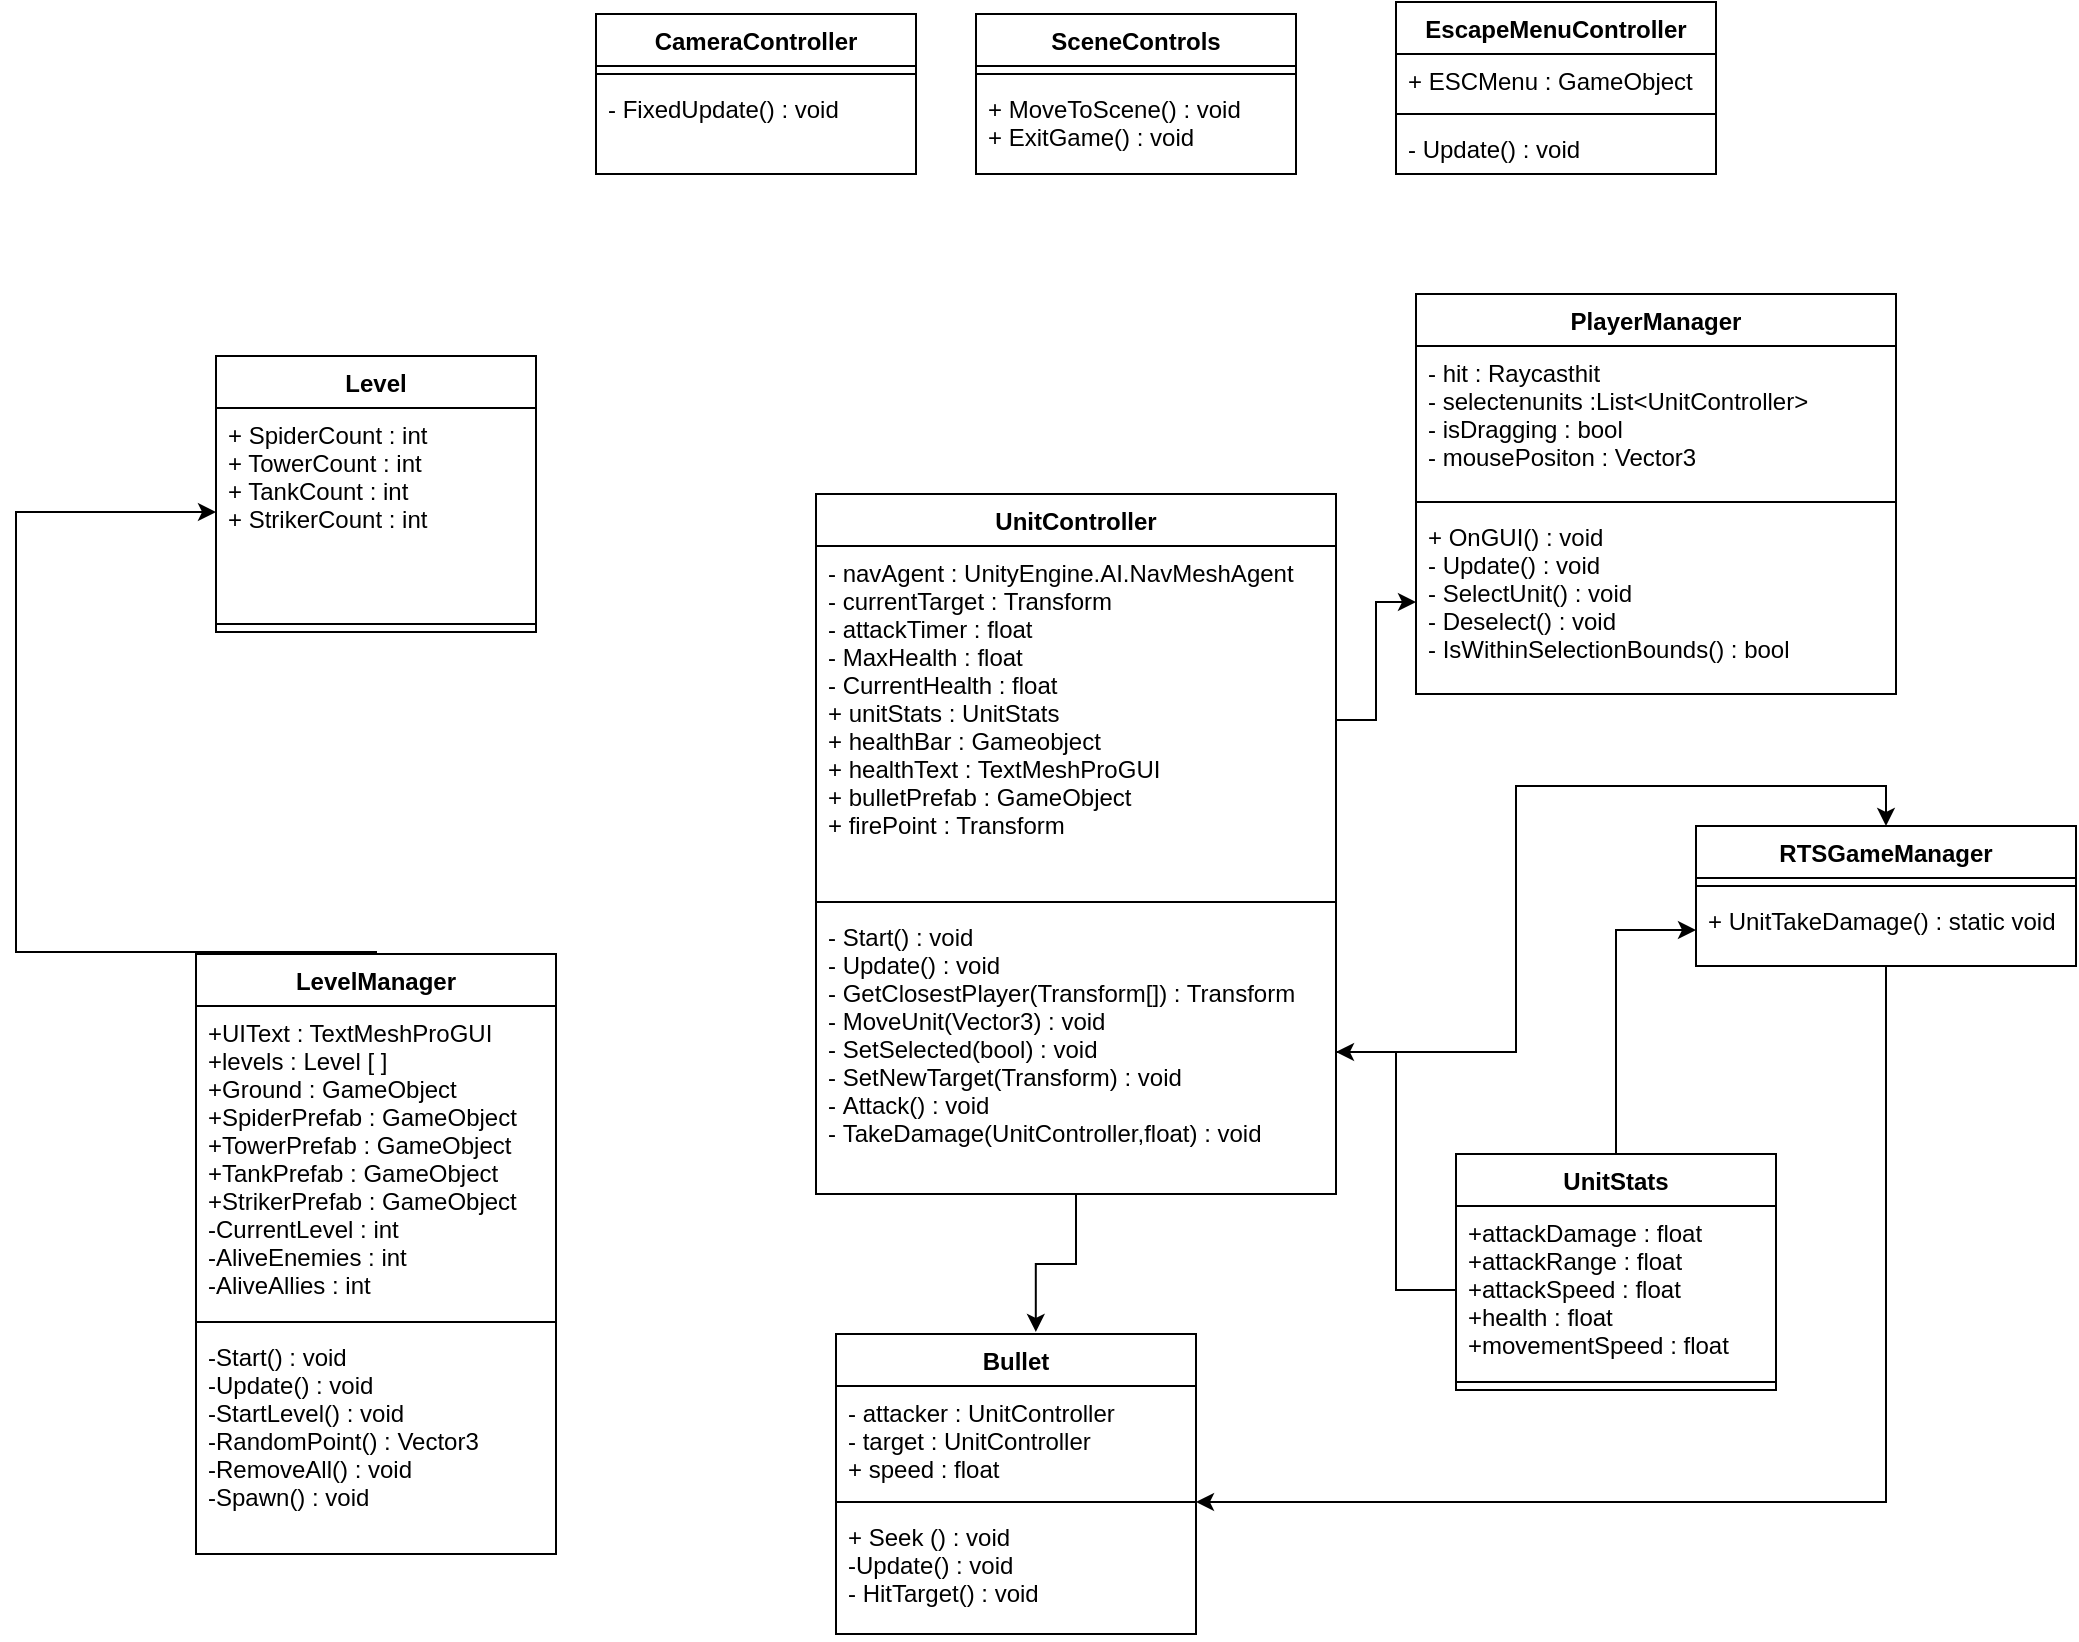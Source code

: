<mxfile version="20.8.11" type="device"><diagram name="Sayfa -1" id="c5UPmsclTZD5ku62SQfi"><mxGraphModel dx="2372" dy="2051" grid="1" gridSize="10" guides="1" tooltips="1" connect="1" arrows="1" fold="1" page="1" pageScale="1" pageWidth="827" pageHeight="1169" math="0" shadow="0"><root><mxCell id="0"/><mxCell id="1" parent="0"/><mxCell id="LcBGlef-0FX2UCfzlPh6-5" value="Bullet&#10;" style="swimlane;fontStyle=1;align=center;verticalAlign=top;childLayout=stackLayout;horizontal=1;startSize=26;horizontalStack=0;resizeParent=1;resizeParentMax=0;resizeLast=0;collapsible=1;marginBottom=0;" vertex="1" parent="1"><mxGeometry x="220" y="300" width="180" height="150" as="geometry"/></mxCell><mxCell id="LcBGlef-0FX2UCfzlPh6-6" value="- attacker : UnitController&#10;- target : UnitController&#10;+ speed : float&#10;" style="text;strokeColor=none;fillColor=none;align=left;verticalAlign=top;spacingLeft=4;spacingRight=4;overflow=hidden;rotatable=0;points=[[0,0.5],[1,0.5]];portConstraint=eastwest;" vertex="1" parent="LcBGlef-0FX2UCfzlPh6-5"><mxGeometry y="26" width="180" height="54" as="geometry"/></mxCell><mxCell id="LcBGlef-0FX2UCfzlPh6-7" value="" style="line;strokeWidth=1;fillColor=none;align=left;verticalAlign=middle;spacingTop=-1;spacingLeft=3;spacingRight=3;rotatable=0;labelPosition=right;points=[];portConstraint=eastwest;strokeColor=inherit;" vertex="1" parent="LcBGlef-0FX2UCfzlPh6-5"><mxGeometry y="80" width="180" height="8" as="geometry"/></mxCell><mxCell id="LcBGlef-0FX2UCfzlPh6-8" value="+ Seek () : void&#10;-Update() : void&#10;- HitTarget() : void" style="text;strokeColor=none;fillColor=none;align=left;verticalAlign=top;spacingLeft=4;spacingRight=4;overflow=hidden;rotatable=0;points=[[0,0.5],[1,0.5]];portConstraint=eastwest;" vertex="1" parent="LcBGlef-0FX2UCfzlPh6-5"><mxGeometry y="88" width="180" height="62" as="geometry"/></mxCell><mxCell id="LcBGlef-0FX2UCfzlPh6-24" value="" style="edgeStyle=orthogonalEdgeStyle;rounded=0;orthogonalLoop=1;jettySize=auto;html=1;entryX=0.555;entryY=-0.007;entryDx=0;entryDy=0;entryPerimeter=0;" edge="1" parent="1" source="LcBGlef-0FX2UCfzlPh6-20" target="LcBGlef-0FX2UCfzlPh6-5"><mxGeometry relative="1" as="geometry"/></mxCell><mxCell id="LcBGlef-0FX2UCfzlPh6-20" value="UnitController" style="swimlane;fontStyle=1;align=center;verticalAlign=top;childLayout=stackLayout;horizontal=1;startSize=26;horizontalStack=0;resizeParent=1;resizeParentMax=0;resizeLast=0;collapsible=1;marginBottom=0;" vertex="1" parent="1"><mxGeometry x="210" y="-120" width="260" height="350" as="geometry"/></mxCell><mxCell id="LcBGlef-0FX2UCfzlPh6-21" value="- navAgent : UnityEngine.AI.NavMeshAgent&#10;- currentTarget : Transform&#10;- attackTimer : float&#10;- MaxHealth : float&#10;- CurrentHealth : float&#10;+ unitStats : UnitStats &#10;+ healthBar : Gameobject&#10;+ healthText : TextMeshProGUI&#10;+ bulletPrefab : GameObject&#10;+ firePoint : Transform" style="text;strokeColor=none;fillColor=none;align=left;verticalAlign=top;spacingLeft=4;spacingRight=4;overflow=hidden;rotatable=0;points=[[0,0.5],[1,0.5]];portConstraint=eastwest;" vertex="1" parent="LcBGlef-0FX2UCfzlPh6-20"><mxGeometry y="26" width="260" height="174" as="geometry"/></mxCell><mxCell id="LcBGlef-0FX2UCfzlPh6-22" value="" style="line;strokeWidth=1;fillColor=none;align=left;verticalAlign=middle;spacingTop=-1;spacingLeft=3;spacingRight=3;rotatable=0;labelPosition=right;points=[];portConstraint=eastwest;strokeColor=inherit;" vertex="1" parent="LcBGlef-0FX2UCfzlPh6-20"><mxGeometry y="200" width="260" height="8" as="geometry"/></mxCell><mxCell id="LcBGlef-0FX2UCfzlPh6-23" value="- Start() : void&#10;- Update() : void&#10;- GetClosestPlayer(Transform[]) : Transform&#10;- MoveUnit(Vector3) : void&#10;- SetSelected(bool) : void&#10;- SetNewTarget(Transform) : void&#10;- Attack() : void&#10;- TakeDamage(UnitController,float) : void" style="text;strokeColor=none;fillColor=none;align=left;verticalAlign=top;spacingLeft=4;spacingRight=4;overflow=hidden;rotatable=0;points=[[0,0.5],[1,0.5]];portConstraint=eastwest;" vertex="1" parent="LcBGlef-0FX2UCfzlPh6-20"><mxGeometry y="208" width="260" height="142" as="geometry"/></mxCell><mxCell id="LcBGlef-0FX2UCfzlPh6-25" value="PlayerManager" style="swimlane;fontStyle=1;align=center;verticalAlign=top;childLayout=stackLayout;horizontal=1;startSize=26;horizontalStack=0;resizeParent=1;resizeParentMax=0;resizeLast=0;collapsible=1;marginBottom=0;" vertex="1" parent="1"><mxGeometry x="510" y="-220" width="240" height="200" as="geometry"/></mxCell><mxCell id="LcBGlef-0FX2UCfzlPh6-26" value="- hit : Raycasthit&#10;- selectenunits :List&lt;UnitController&gt;&#10;- isDragging : bool &#10;- mousePositon : Vector3&#10;" style="text;strokeColor=none;fillColor=none;align=left;verticalAlign=top;spacingLeft=4;spacingRight=4;overflow=hidden;rotatable=0;points=[[0,0.5],[1,0.5]];portConstraint=eastwest;" vertex="1" parent="LcBGlef-0FX2UCfzlPh6-25"><mxGeometry y="26" width="240" height="74" as="geometry"/></mxCell><mxCell id="LcBGlef-0FX2UCfzlPh6-27" value="" style="line;strokeWidth=1;fillColor=none;align=left;verticalAlign=middle;spacingTop=-1;spacingLeft=3;spacingRight=3;rotatable=0;labelPosition=right;points=[];portConstraint=eastwest;strokeColor=inherit;" vertex="1" parent="LcBGlef-0FX2UCfzlPh6-25"><mxGeometry y="100" width="240" height="8" as="geometry"/></mxCell><mxCell id="LcBGlef-0FX2UCfzlPh6-28" value="+ OnGUI() : void&#10;- Update() : void &#10;- SelectUnit() : void&#10;- Deselect() : void&#10;- IsWithinSelectionBounds() : bool" style="text;strokeColor=none;fillColor=none;align=left;verticalAlign=top;spacingLeft=4;spacingRight=4;overflow=hidden;rotatable=0;points=[[0,0.5],[1,0.5]];portConstraint=eastwest;" vertex="1" parent="LcBGlef-0FX2UCfzlPh6-25"><mxGeometry y="108" width="240" height="92" as="geometry"/></mxCell><mxCell id="LcBGlef-0FX2UCfzlPh6-36" value="" style="edgeStyle=orthogonalEdgeStyle;rounded=0;orthogonalLoop=1;jettySize=auto;html=1;" edge="1" parent="1" source="LcBGlef-0FX2UCfzlPh6-31" target="LcBGlef-0FX2UCfzlPh6-7"><mxGeometry relative="1" as="geometry"/></mxCell><mxCell id="LcBGlef-0FX2UCfzlPh6-31" value="RTSGameManager" style="swimlane;fontStyle=1;align=center;verticalAlign=top;childLayout=stackLayout;horizontal=1;startSize=26;horizontalStack=0;resizeParent=1;resizeParentMax=0;resizeLast=0;collapsible=1;marginBottom=0;" vertex="1" parent="1"><mxGeometry x="650" y="46" width="190" height="70" as="geometry"/></mxCell><mxCell id="LcBGlef-0FX2UCfzlPh6-33" value="" style="line;strokeWidth=1;fillColor=none;align=left;verticalAlign=middle;spacingTop=-1;spacingLeft=3;spacingRight=3;rotatable=0;labelPosition=right;points=[];portConstraint=eastwest;strokeColor=inherit;" vertex="1" parent="LcBGlef-0FX2UCfzlPh6-31"><mxGeometry y="26" width="190" height="8" as="geometry"/></mxCell><mxCell id="LcBGlef-0FX2UCfzlPh6-34" value="+ UnitTakeDamage() : static void" style="text;strokeColor=none;fillColor=none;align=left;verticalAlign=top;spacingLeft=4;spacingRight=4;overflow=hidden;rotatable=0;points=[[0,0.5],[1,0.5]];portConstraint=eastwest;" vertex="1" parent="LcBGlef-0FX2UCfzlPh6-31"><mxGeometry y="34" width="190" height="36" as="geometry"/></mxCell><mxCell id="LcBGlef-0FX2UCfzlPh6-37" value="" style="edgeStyle=orthogonalEdgeStyle;rounded=0;orthogonalLoop=1;jettySize=auto;html=1;" edge="1" parent="1" source="LcBGlef-0FX2UCfzlPh6-21" target="LcBGlef-0FX2UCfzlPh6-28"><mxGeometry relative="1" as="geometry"/></mxCell><mxCell id="LcBGlef-0FX2UCfzlPh6-39" style="edgeStyle=orthogonalEdgeStyle;rounded=0;orthogonalLoop=1;jettySize=auto;html=1;exitX=1;exitY=0.5;exitDx=0;exitDy=0;entryX=0.5;entryY=0;entryDx=0;entryDy=0;" edge="1" parent="1" source="LcBGlef-0FX2UCfzlPh6-23" target="LcBGlef-0FX2UCfzlPh6-31"><mxGeometry relative="1" as="geometry"/></mxCell><mxCell id="LcBGlef-0FX2UCfzlPh6-41" value="CameraController" style="swimlane;fontStyle=1;align=center;verticalAlign=top;childLayout=stackLayout;horizontal=1;startSize=26;horizontalStack=0;resizeParent=1;resizeParentMax=0;resizeLast=0;collapsible=1;marginBottom=0;" vertex="1" parent="1"><mxGeometry x="100" y="-360" width="160" height="80" as="geometry"/></mxCell><mxCell id="LcBGlef-0FX2UCfzlPh6-43" value="" style="line;strokeWidth=1;fillColor=none;align=left;verticalAlign=middle;spacingTop=-1;spacingLeft=3;spacingRight=3;rotatable=0;labelPosition=right;points=[];portConstraint=eastwest;strokeColor=inherit;" vertex="1" parent="LcBGlef-0FX2UCfzlPh6-41"><mxGeometry y="26" width="160" height="8" as="geometry"/></mxCell><mxCell id="LcBGlef-0FX2UCfzlPh6-44" value="- FixedUpdate() : void" style="text;strokeColor=none;fillColor=none;align=left;verticalAlign=top;spacingLeft=4;spacingRight=4;overflow=hidden;rotatable=0;points=[[0,0.5],[1,0.5]];portConstraint=eastwest;" vertex="1" parent="LcBGlef-0FX2UCfzlPh6-41"><mxGeometry y="34" width="160" height="46" as="geometry"/></mxCell><mxCell id="LcBGlef-0FX2UCfzlPh6-45" value="EscapeMenuController" style="swimlane;fontStyle=1;align=center;verticalAlign=top;childLayout=stackLayout;horizontal=1;startSize=26;horizontalStack=0;resizeParent=1;resizeParentMax=0;resizeLast=0;collapsible=1;marginBottom=0;" vertex="1" parent="1"><mxGeometry x="500" y="-366" width="160" height="86" as="geometry"/></mxCell><mxCell id="LcBGlef-0FX2UCfzlPh6-46" value="+ ESCMenu : GameObject" style="text;strokeColor=none;fillColor=none;align=left;verticalAlign=top;spacingLeft=4;spacingRight=4;overflow=hidden;rotatable=0;points=[[0,0.5],[1,0.5]];portConstraint=eastwest;" vertex="1" parent="LcBGlef-0FX2UCfzlPh6-45"><mxGeometry y="26" width="160" height="26" as="geometry"/></mxCell><mxCell id="LcBGlef-0FX2UCfzlPh6-47" value="" style="line;strokeWidth=1;fillColor=none;align=left;verticalAlign=middle;spacingTop=-1;spacingLeft=3;spacingRight=3;rotatable=0;labelPosition=right;points=[];portConstraint=eastwest;strokeColor=inherit;" vertex="1" parent="LcBGlef-0FX2UCfzlPh6-45"><mxGeometry y="52" width="160" height="8" as="geometry"/></mxCell><mxCell id="LcBGlef-0FX2UCfzlPh6-48" value="- Update() : void&#10;" style="text;strokeColor=none;fillColor=none;align=left;verticalAlign=top;spacingLeft=4;spacingRight=4;overflow=hidden;rotatable=0;points=[[0,0.5],[1,0.5]];portConstraint=eastwest;" vertex="1" parent="LcBGlef-0FX2UCfzlPh6-45"><mxGeometry y="60" width="160" height="26" as="geometry"/></mxCell><mxCell id="LcBGlef-0FX2UCfzlPh6-49" value="Level&#10;" style="swimlane;fontStyle=1;align=center;verticalAlign=top;childLayout=stackLayout;horizontal=1;startSize=26;horizontalStack=0;resizeParent=1;resizeParentMax=0;resizeLast=0;collapsible=1;marginBottom=0;" vertex="1" parent="1"><mxGeometry x="-90" y="-189" width="160" height="138" as="geometry"/></mxCell><mxCell id="LcBGlef-0FX2UCfzlPh6-50" value="+ SpiderCount : int&#10;+ TowerCount : int &#10;+ TankCount : int&#10;+ StrikerCount : int" style="text;strokeColor=none;fillColor=none;align=left;verticalAlign=top;spacingLeft=4;spacingRight=4;overflow=hidden;rotatable=0;points=[[0,0.5],[1,0.5]];portConstraint=eastwest;" vertex="1" parent="LcBGlef-0FX2UCfzlPh6-49"><mxGeometry y="26" width="160" height="104" as="geometry"/></mxCell><mxCell id="LcBGlef-0FX2UCfzlPh6-51" value="" style="line;strokeWidth=1;fillColor=none;align=left;verticalAlign=middle;spacingTop=-1;spacingLeft=3;spacingRight=3;rotatable=0;labelPosition=right;points=[];portConstraint=eastwest;strokeColor=inherit;" vertex="1" parent="LcBGlef-0FX2UCfzlPh6-49"><mxGeometry y="130" width="160" height="8" as="geometry"/></mxCell><mxCell id="LcBGlef-0FX2UCfzlPh6-57" style="edgeStyle=orthogonalEdgeStyle;rounded=0;orthogonalLoop=1;jettySize=auto;html=1;exitX=0.5;exitY=0;exitDx=0;exitDy=0;" edge="1" parent="1" source="LcBGlef-0FX2UCfzlPh6-53" target="LcBGlef-0FX2UCfzlPh6-50"><mxGeometry relative="1" as="geometry"><mxPoint x="-140" y="-30" as="targetPoint"/><Array as="points"><mxPoint x="-190" y="109"/><mxPoint x="-190" y="-111"/></Array></mxGeometry></mxCell><mxCell id="LcBGlef-0FX2UCfzlPh6-53" value="LevelManager" style="swimlane;fontStyle=1;align=center;verticalAlign=top;childLayout=stackLayout;horizontal=1;startSize=26;horizontalStack=0;resizeParent=1;resizeParentMax=0;resizeLast=0;collapsible=1;marginBottom=0;" vertex="1" parent="1"><mxGeometry x="-100" y="110" width="180" height="300" as="geometry"/></mxCell><mxCell id="LcBGlef-0FX2UCfzlPh6-54" value="+UIText : TextMeshProGUI&#10;+levels : Level [ ]&#10;+Ground : GameObject&#10;+SpiderPrefab : GameObject&#10;+TowerPrefab : GameObject&#10;+TankPrefab : GameObject&#10;+StrikerPrefab : GameObject&#10;-CurrentLevel : int&#10;-AliveEnemies : int&#10;-AliveAllies : int" style="text;strokeColor=none;fillColor=none;align=left;verticalAlign=top;spacingLeft=4;spacingRight=4;overflow=hidden;rotatable=0;points=[[0,0.5],[1,0.5]];portConstraint=eastwest;" vertex="1" parent="LcBGlef-0FX2UCfzlPh6-53"><mxGeometry y="26" width="180" height="154" as="geometry"/></mxCell><mxCell id="LcBGlef-0FX2UCfzlPh6-55" value="" style="line;strokeWidth=1;fillColor=none;align=left;verticalAlign=middle;spacingTop=-1;spacingLeft=3;spacingRight=3;rotatable=0;labelPosition=right;points=[];portConstraint=eastwest;strokeColor=inherit;" vertex="1" parent="LcBGlef-0FX2UCfzlPh6-53"><mxGeometry y="180" width="180" height="8" as="geometry"/></mxCell><mxCell id="LcBGlef-0FX2UCfzlPh6-56" value="-Start() : void&#10;-Update() : void &#10;-StartLevel() : void&#10;-RandomPoint() : Vector3&#10;-RemoveAll() : void&#10;-Spawn() : void" style="text;strokeColor=none;fillColor=none;align=left;verticalAlign=top;spacingLeft=4;spacingRight=4;overflow=hidden;rotatable=0;points=[[0,0.5],[1,0.5]];portConstraint=eastwest;" vertex="1" parent="LcBGlef-0FX2UCfzlPh6-53"><mxGeometry y="188" width="180" height="112" as="geometry"/></mxCell><mxCell id="LcBGlef-0FX2UCfzlPh6-58" value="SceneControls&#10;" style="swimlane;fontStyle=1;align=center;verticalAlign=top;childLayout=stackLayout;horizontal=1;startSize=26;horizontalStack=0;resizeParent=1;resizeParentMax=0;resizeLast=0;collapsible=1;marginBottom=0;" vertex="1" parent="1"><mxGeometry x="290" y="-360" width="160" height="80" as="geometry"/></mxCell><mxCell id="LcBGlef-0FX2UCfzlPh6-60" value="" style="line;strokeWidth=1;fillColor=none;align=left;verticalAlign=middle;spacingTop=-1;spacingLeft=3;spacingRight=3;rotatable=0;labelPosition=right;points=[];portConstraint=eastwest;strokeColor=inherit;" vertex="1" parent="LcBGlef-0FX2UCfzlPh6-58"><mxGeometry y="26" width="160" height="8" as="geometry"/></mxCell><mxCell id="LcBGlef-0FX2UCfzlPh6-61" value="+ MoveToScene() : void&#10;+ ExitGame() : void" style="text;strokeColor=none;fillColor=none;align=left;verticalAlign=top;spacingLeft=4;spacingRight=4;overflow=hidden;rotatable=0;points=[[0,0.5],[1,0.5]];portConstraint=eastwest;" vertex="1" parent="LcBGlef-0FX2UCfzlPh6-58"><mxGeometry y="34" width="160" height="46" as="geometry"/></mxCell><mxCell id="LcBGlef-0FX2UCfzlPh6-71" style="edgeStyle=orthogonalEdgeStyle;rounded=0;orthogonalLoop=1;jettySize=auto;html=1;" edge="1" parent="1" source="LcBGlef-0FX2UCfzlPh6-67" target="LcBGlef-0FX2UCfzlPh6-34"><mxGeometry relative="1" as="geometry"/></mxCell><mxCell id="LcBGlef-0FX2UCfzlPh6-67" value="UnitStats" style="swimlane;fontStyle=1;align=center;verticalAlign=top;childLayout=stackLayout;horizontal=1;startSize=26;horizontalStack=0;resizeParent=1;resizeParentMax=0;resizeLast=0;collapsible=1;marginBottom=0;" vertex="1" parent="1"><mxGeometry x="530" y="210" width="160" height="118" as="geometry"/></mxCell><mxCell id="LcBGlef-0FX2UCfzlPh6-68" value="+attackDamage : float&#10;+attackRange : float&#10;+attackSpeed : float&#10;+health : float&#10;+movementSpeed : float &#10;" style="text;strokeColor=none;fillColor=none;align=left;verticalAlign=top;spacingLeft=4;spacingRight=4;overflow=hidden;rotatable=0;points=[[0,0.5],[1,0.5]];portConstraint=eastwest;" vertex="1" parent="LcBGlef-0FX2UCfzlPh6-67"><mxGeometry y="26" width="160" height="84" as="geometry"/></mxCell><mxCell id="LcBGlef-0FX2UCfzlPh6-69" value="" style="line;strokeWidth=1;fillColor=none;align=left;verticalAlign=middle;spacingTop=-1;spacingLeft=3;spacingRight=3;rotatable=0;labelPosition=right;points=[];portConstraint=eastwest;strokeColor=inherit;" vertex="1" parent="LcBGlef-0FX2UCfzlPh6-67"><mxGeometry y="110" width="160" height="8" as="geometry"/></mxCell><mxCell id="LcBGlef-0FX2UCfzlPh6-72" style="edgeStyle=orthogonalEdgeStyle;rounded=0;orthogonalLoop=1;jettySize=auto;html=1;" edge="1" parent="1" source="LcBGlef-0FX2UCfzlPh6-68" target="LcBGlef-0FX2UCfzlPh6-23"><mxGeometry relative="1" as="geometry"><mxPoint x="430" y="240" as="targetPoint"/></mxGeometry></mxCell></root></mxGraphModel></diagram></mxfile>